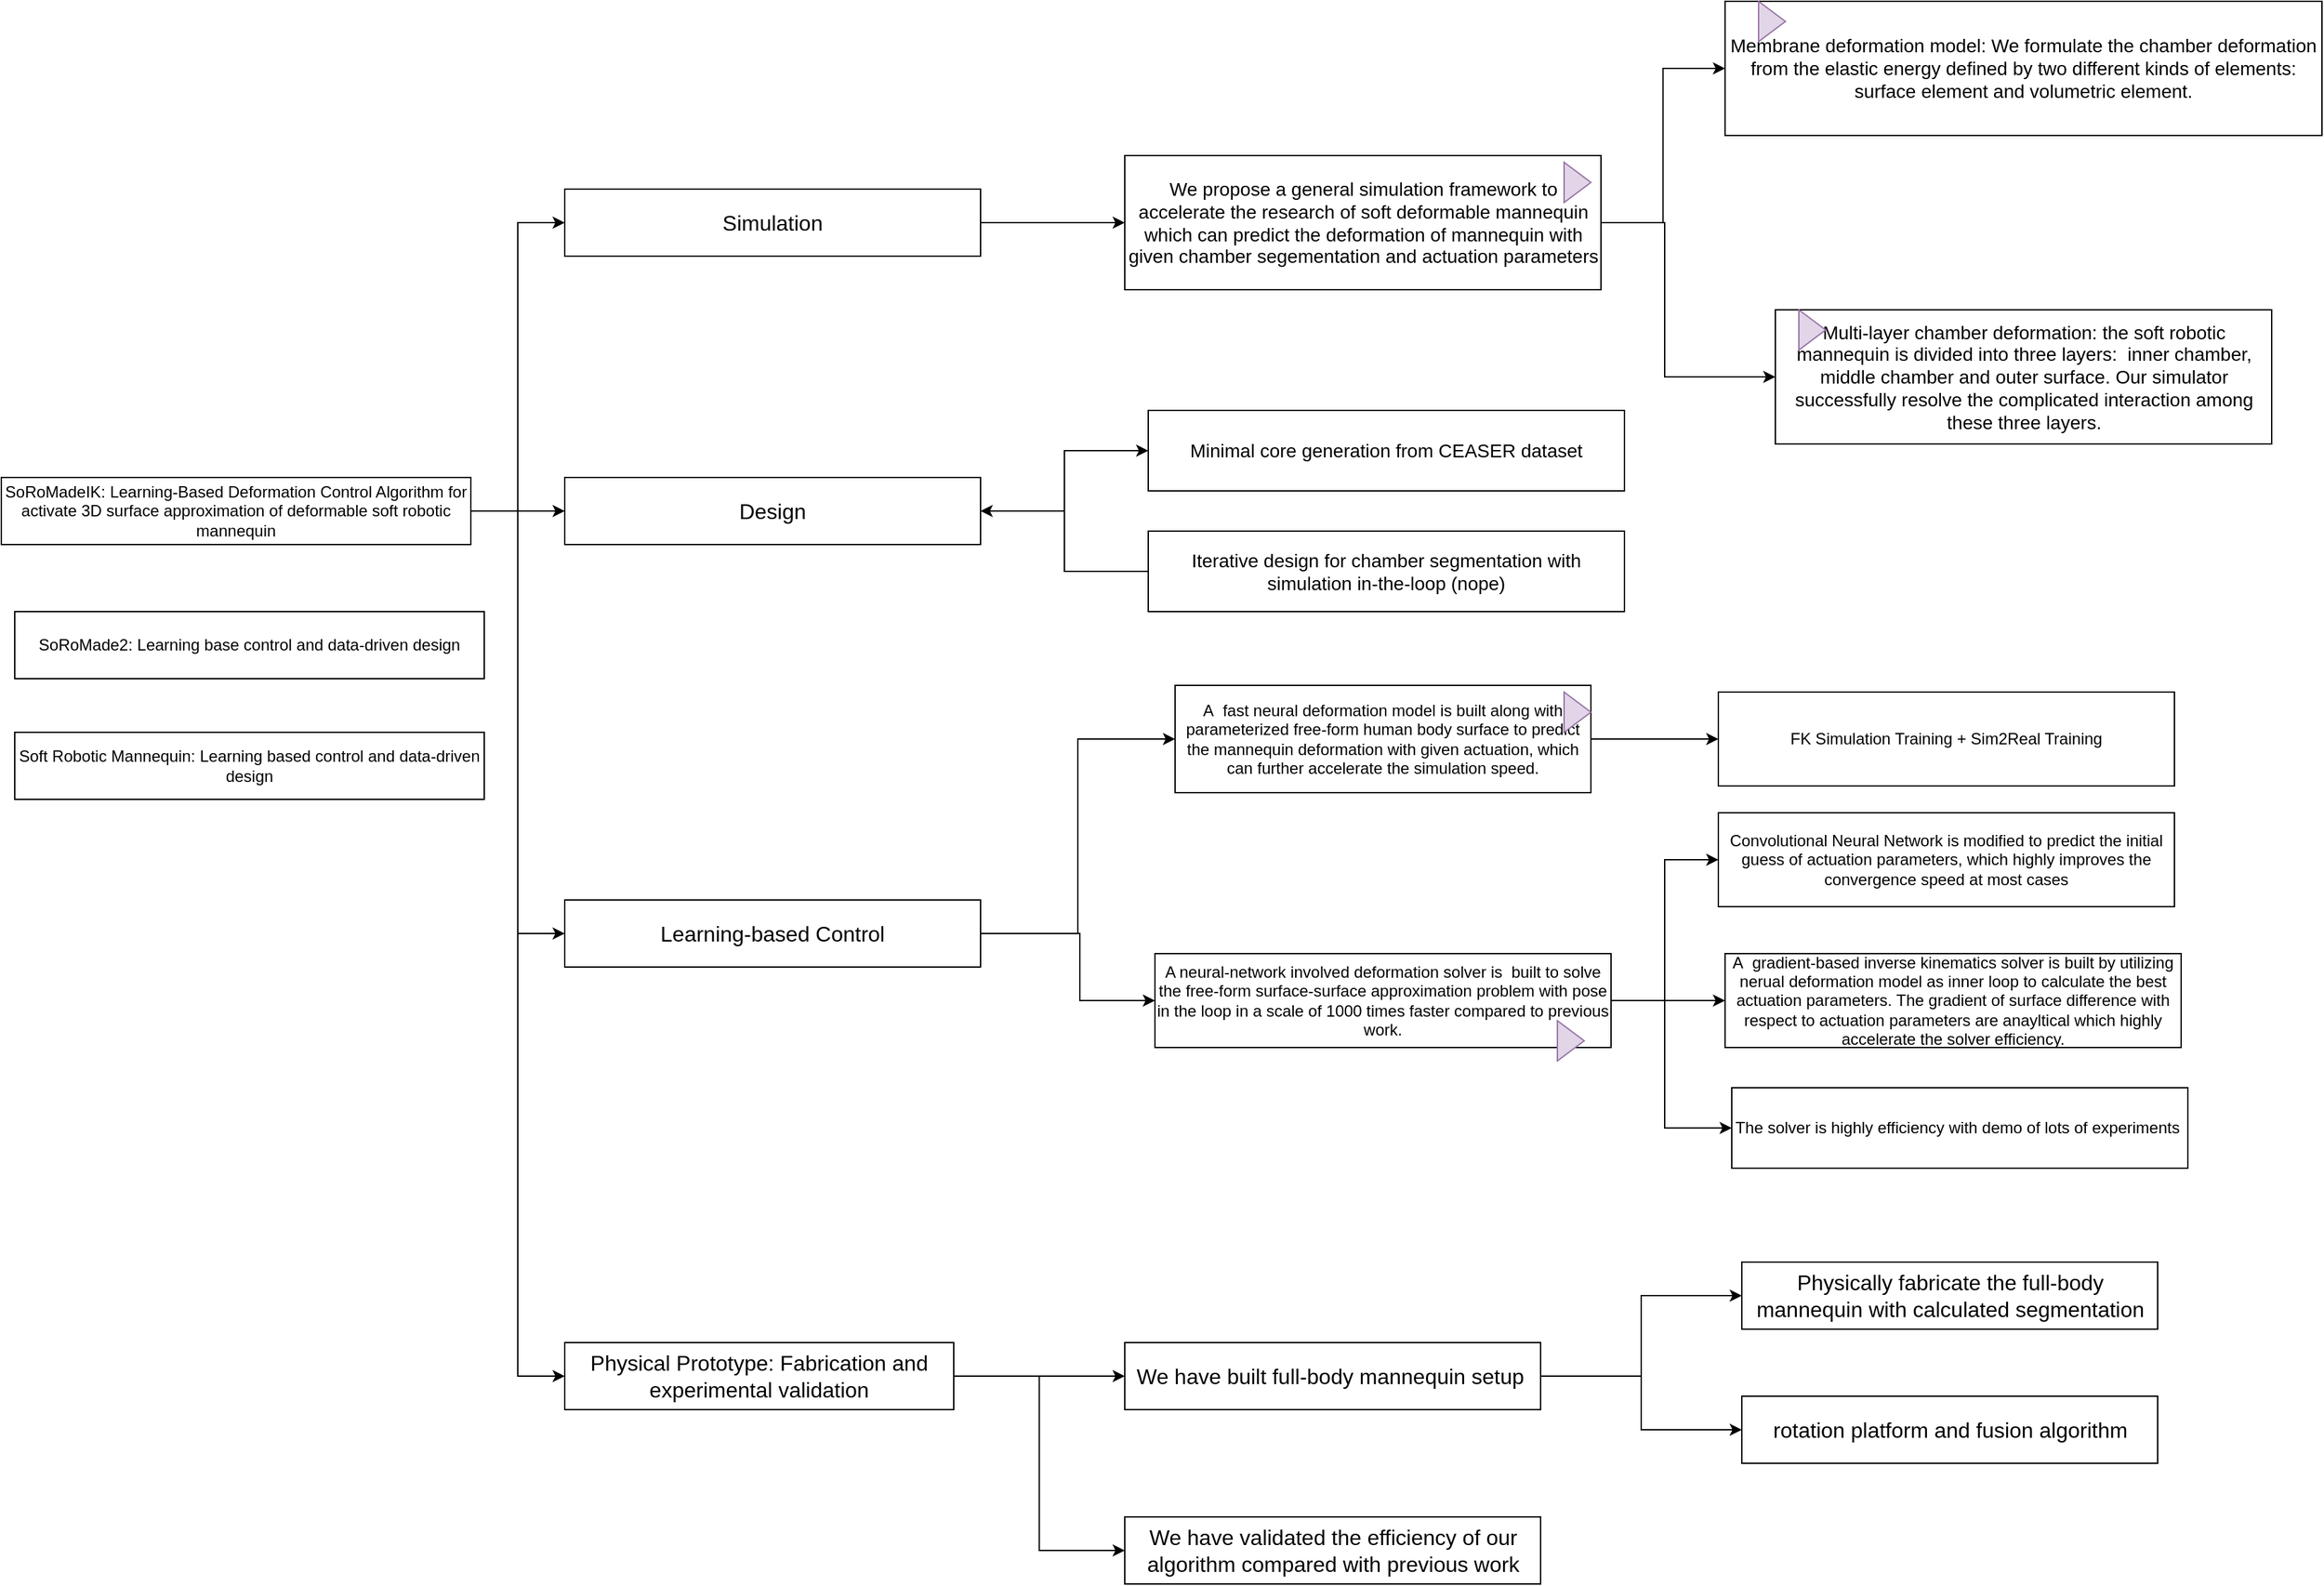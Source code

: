<mxfile version="22.0.0" type="github">
  <diagram id="R2lEEEUBdFMjLlhIrx00" name="Page-1">
    <mxGraphModel dx="1866" dy="591" grid="1" gridSize="10" guides="1" tooltips="1" connect="1" arrows="1" fold="1" page="1" pageScale="1" pageWidth="850" pageHeight="1100" math="0" shadow="0" extFonts="Permanent Marker^https://fonts.googleapis.com/css?family=Permanent+Marker">
      <root>
        <mxCell id="0" />
        <mxCell id="1" parent="0" />
        <mxCell id="LtaQJOezJhxfunnw9k85-10" style="edgeStyle=orthogonalEdgeStyle;rounded=0;orthogonalLoop=1;jettySize=auto;html=1;exitX=1;exitY=0.5;exitDx=0;exitDy=0;entryX=0;entryY=0.5;entryDx=0;entryDy=0;" parent="1" source="LtaQJOezJhxfunnw9k85-1" target="LtaQJOezJhxfunnw9k85-9" edge="1">
          <mxGeometry relative="1" as="geometry" />
        </mxCell>
        <mxCell id="LtaQJOezJhxfunnw9k85-15" style="edgeStyle=orthogonalEdgeStyle;rounded=0;orthogonalLoop=1;jettySize=auto;html=1;exitX=1;exitY=0.5;exitDx=0;exitDy=0;entryX=0;entryY=0.5;entryDx=0;entryDy=0;" parent="1" source="LtaQJOezJhxfunnw9k85-1" target="LtaQJOezJhxfunnw9k85-14" edge="1">
          <mxGeometry relative="1" as="geometry">
            <Array as="points">
              <mxPoint x="375" y="550" />
              <mxPoint x="375" y="865" />
            </Array>
          </mxGeometry>
        </mxCell>
        <mxCell id="LtaQJOezJhxfunnw9k85-35" style="edgeStyle=orthogonalEdgeStyle;rounded=0;orthogonalLoop=1;jettySize=auto;html=1;exitX=1;exitY=0.5;exitDx=0;exitDy=0;entryX=0;entryY=0.5;entryDx=0;entryDy=0;" parent="1" source="LtaQJOezJhxfunnw9k85-1" target="LtaQJOezJhxfunnw9k85-34" edge="1">
          <mxGeometry relative="1" as="geometry" />
        </mxCell>
        <mxCell id="LtaQJOezJhxfunnw9k85-47" style="edgeStyle=orthogonalEdgeStyle;rounded=0;orthogonalLoop=1;jettySize=auto;html=1;exitX=1;exitY=0.5;exitDx=0;exitDy=0;entryX=0;entryY=0.5;entryDx=0;entryDy=0;" parent="1" source="LtaQJOezJhxfunnw9k85-1" target="LtaQJOezJhxfunnw9k85-46" edge="1">
          <mxGeometry relative="1" as="geometry" />
        </mxCell>
        <mxCell id="LtaQJOezJhxfunnw9k85-1" value="SoRoMadeIK: Learning-Based Deformation Control Algorithm for activate 3D surface approximation of deformable soft robotic mannequin" style="rounded=0;whiteSpace=wrap;html=1;" parent="1" vertex="1">
          <mxGeometry x="-10" y="525" width="350" height="50" as="geometry" />
        </mxCell>
        <mxCell id="LtaQJOezJhxfunnw9k85-33" style="edgeStyle=orthogonalEdgeStyle;rounded=0;orthogonalLoop=1;jettySize=auto;html=1;exitX=1;exitY=0.5;exitDx=0;exitDy=0;entryX=0;entryY=0.5;entryDx=0;entryDy=0;" parent="1" source="LtaQJOezJhxfunnw9k85-9" target="LtaQJOezJhxfunnw9k85-32" edge="1">
          <mxGeometry relative="1" as="geometry" />
        </mxCell>
        <mxCell id="LtaQJOezJhxfunnw9k85-9" value="Simulation" style="rounded=0;whiteSpace=wrap;html=1;fontSize=16;" parent="1" vertex="1">
          <mxGeometry x="410" y="310" width="310" height="50" as="geometry" />
        </mxCell>
        <mxCell id="LtaQJOezJhxfunnw9k85-18" style="edgeStyle=orthogonalEdgeStyle;rounded=0;orthogonalLoop=1;jettySize=auto;html=1;exitX=1;exitY=0.5;exitDx=0;exitDy=0;entryX=0;entryY=0.5;entryDx=0;entryDy=0;" parent="1" source="LtaQJOezJhxfunnw9k85-14" target="LtaQJOezJhxfunnw9k85-17" edge="1">
          <mxGeometry relative="1" as="geometry" />
        </mxCell>
        <mxCell id="LtaQJOezJhxfunnw9k85-20" style="edgeStyle=orthogonalEdgeStyle;rounded=0;orthogonalLoop=1;jettySize=auto;html=1;exitX=1;exitY=0.5;exitDx=0;exitDy=0;entryX=0;entryY=0.5;entryDx=0;entryDy=0;" parent="1" source="LtaQJOezJhxfunnw9k85-14" target="LtaQJOezJhxfunnw9k85-19" edge="1">
          <mxGeometry relative="1" as="geometry">
            <Array as="points">
              <mxPoint x="794" y="865" />
              <mxPoint x="794" y="915" />
            </Array>
          </mxGeometry>
        </mxCell>
        <mxCell id="LtaQJOezJhxfunnw9k85-14" value="Learning-based Control" style="rounded=0;whiteSpace=wrap;html=1;fontSize=16;" parent="1" vertex="1">
          <mxGeometry x="410" y="840" width="310" height="50" as="geometry" />
        </mxCell>
        <mxCell id="LtaQJOezJhxfunnw9k85-53" style="edgeStyle=orthogonalEdgeStyle;rounded=0;orthogonalLoop=1;jettySize=auto;html=1;exitX=1;exitY=0.5;exitDx=0;exitDy=0;entryX=0;entryY=0.5;entryDx=0;entryDy=0;" parent="1" source="LtaQJOezJhxfunnw9k85-17" target="LtaQJOezJhxfunnw9k85-52" edge="1">
          <mxGeometry relative="1" as="geometry" />
        </mxCell>
        <mxCell id="LtaQJOezJhxfunnw9k85-17" value="A&amp;nbsp; fast neural deformation model is built along with parameterized free-form human body surface to predict the mannequin deformation with given actuation, which can further accelerate the simulation speed." style="rounded=0;whiteSpace=wrap;html=1;" parent="1" vertex="1">
          <mxGeometry x="865" y="680" width="310" height="80" as="geometry" />
        </mxCell>
        <mxCell id="LtaQJOezJhxfunnw9k85-27" style="edgeStyle=orthogonalEdgeStyle;rounded=0;orthogonalLoop=1;jettySize=auto;html=1;exitX=1;exitY=0.5;exitDx=0;exitDy=0;entryX=0;entryY=0.5;entryDx=0;entryDy=0;" parent="1" source="LtaQJOezJhxfunnw9k85-19" target="LtaQJOezJhxfunnw9k85-26" edge="1">
          <mxGeometry relative="1" as="geometry" />
        </mxCell>
        <mxCell id="LtaQJOezJhxfunnw9k85-29" style="edgeStyle=orthogonalEdgeStyle;rounded=0;orthogonalLoop=1;jettySize=auto;html=1;exitX=1;exitY=0.5;exitDx=0;exitDy=0;entryX=0;entryY=0.5;entryDx=0;entryDy=0;" parent="1" source="LtaQJOezJhxfunnw9k85-19" target="LtaQJOezJhxfunnw9k85-28" edge="1">
          <mxGeometry relative="1" as="geometry" />
        </mxCell>
        <mxCell id="LtaQJOezJhxfunnw9k85-31" style="edgeStyle=orthogonalEdgeStyle;rounded=0;orthogonalLoop=1;jettySize=auto;html=1;exitX=1;exitY=0.5;exitDx=0;exitDy=0;entryX=0;entryY=0.5;entryDx=0;entryDy=0;" parent="1" source="LtaQJOezJhxfunnw9k85-19" target="LtaQJOezJhxfunnw9k85-30" edge="1">
          <mxGeometry relative="1" as="geometry">
            <Array as="points">
              <mxPoint x="1230" y="915" />
              <mxPoint x="1230" y="1010" />
            </Array>
          </mxGeometry>
        </mxCell>
        <mxCell id="LtaQJOezJhxfunnw9k85-19" value="A neural-network involved deformation solver is&amp;nbsp; built to solve the free-form surface-surface approximation problem with pose in the loop in a scale of 1000 times faster compared to previous work." style="rounded=0;whiteSpace=wrap;html=1;" parent="1" vertex="1">
          <mxGeometry x="850" y="880" width="340" height="70" as="geometry" />
        </mxCell>
        <mxCell id="LtaQJOezJhxfunnw9k85-26" value="Convolutional Neural Network is modified to predict the initial guess of actuation parameters, which highly improves the convergence speed at most cases" style="rounded=0;whiteSpace=wrap;html=1;" parent="1" vertex="1">
          <mxGeometry x="1270" y="775" width="340" height="70" as="geometry" />
        </mxCell>
        <mxCell id="LtaQJOezJhxfunnw9k85-28" value="A&amp;nbsp; gradient-based inverse kinematics solver is built by utilizing nerual deformation model as inner loop to calculate the best actuation parameters. The gradient of surface difference with respect to actuation parameters are anayltical which highly accelerate the solver efficiency." style="rounded=0;whiteSpace=wrap;html=1;" parent="1" vertex="1">
          <mxGeometry x="1275" y="880" width="340" height="70" as="geometry" />
        </mxCell>
        <mxCell id="LtaQJOezJhxfunnw9k85-30" value="The solver is highly efficiency with demo of lots of experiments&amp;nbsp;" style="rounded=0;whiteSpace=wrap;html=1;" parent="1" vertex="1">
          <mxGeometry x="1280" y="980" width="340" height="60" as="geometry" />
        </mxCell>
        <mxCell id="LtaQJOezJhxfunnw9k85-36" style="edgeStyle=orthogonalEdgeStyle;rounded=0;orthogonalLoop=1;jettySize=auto;html=1;entryX=0;entryY=0.5;entryDx=0;entryDy=0;" parent="1" source="LtaQJOezJhxfunnw9k85-32" target="LtaQJOezJhxfunnw9k85-37" edge="1">
          <mxGeometry relative="1" as="geometry">
            <mxPoint x="1290" y="210" as="targetPoint" />
          </mxGeometry>
        </mxCell>
        <mxCell id="LtaQJOezJhxfunnw9k85-39" style="edgeStyle=orthogonalEdgeStyle;rounded=0;orthogonalLoop=1;jettySize=auto;html=1;exitX=1;exitY=0.5;exitDx=0;exitDy=0;entryX=0;entryY=0.5;entryDx=0;entryDy=0;" parent="1" source="LtaQJOezJhxfunnw9k85-32" target="LtaQJOezJhxfunnw9k85-38" edge="1">
          <mxGeometry relative="1" as="geometry">
            <Array as="points">
              <mxPoint x="1230" y="335" />
              <mxPoint x="1230" y="450" />
            </Array>
          </mxGeometry>
        </mxCell>
        <mxCell id="LtaQJOezJhxfunnw9k85-32" value="&lt;span style=&quot;font-size: 14px;&quot;&gt;We propose a general simulation framework to accelerate the research of soft deformable mannequin which can predict the deformation of mannequin with given chamber segementation and actuation parameters&lt;/span&gt;" style="rounded=0;whiteSpace=wrap;html=1;" parent="1" vertex="1">
          <mxGeometry x="827.5" y="285" width="355" height="100" as="geometry" />
        </mxCell>
        <mxCell id="LtaQJOezJhxfunnw9k85-42" style="edgeStyle=orthogonalEdgeStyle;rounded=0;orthogonalLoop=1;jettySize=auto;html=1;exitX=1;exitY=0.5;exitDx=0;exitDy=0;entryX=0;entryY=0.5;entryDx=0;entryDy=0;" parent="1" source="LtaQJOezJhxfunnw9k85-34" target="LtaQJOezJhxfunnw9k85-40" edge="1">
          <mxGeometry relative="1" as="geometry">
            <mxPoint x="730" y="575" as="sourcePoint" />
          </mxGeometry>
        </mxCell>
        <mxCell id="LtaQJOezJhxfunnw9k85-34" value="Design" style="rounded=0;whiteSpace=wrap;html=1;fontSize=16;" parent="1" vertex="1">
          <mxGeometry x="410" y="525" width="310" height="50" as="geometry" />
        </mxCell>
        <mxCell id="LtaQJOezJhxfunnw9k85-37" value="&lt;span style=&quot;font-size: 14px;&quot;&gt;Membrane deformation model: We formulate the chamber deformation from the elastic energy defined by two different kinds of elements: surface element and volumetric element.&lt;/span&gt;" style="rounded=0;whiteSpace=wrap;html=1;" parent="1" vertex="1">
          <mxGeometry x="1275" y="170" width="445" height="100" as="geometry" />
        </mxCell>
        <mxCell id="LtaQJOezJhxfunnw9k85-38" value="&lt;font style=&quot;font-size: 14px;&quot;&gt;Multi-layer chamber deformation: the soft robotic mannequin is divided into three layers:&amp;nbsp; inner chamber, middle chamber and&amp;nbsp;outer surface. Our simulator successfully resolve the complicated interaction among these three layers.&lt;/font&gt;" style="rounded=0;whiteSpace=wrap;html=1;" parent="1" vertex="1">
          <mxGeometry x="1312.5" y="400" width="370" height="100" as="geometry" />
        </mxCell>
        <mxCell id="LtaQJOezJhxfunnw9k85-40" value="&lt;span style=&quot;font-size: 14px;&quot;&gt;Minimal core generation from CEASER dataset&lt;/span&gt;" style="rounded=0;whiteSpace=wrap;html=1;" parent="1" vertex="1">
          <mxGeometry x="845" y="475" width="355" height="60" as="geometry" />
        </mxCell>
        <mxCell id="LtaQJOezJhxfunnw9k85-45" style="edgeStyle=orthogonalEdgeStyle;rounded=0;orthogonalLoop=1;jettySize=auto;html=1;exitX=0;exitY=0.5;exitDx=0;exitDy=0;" parent="1" source="LtaQJOezJhxfunnw9k85-43" target="LtaQJOezJhxfunnw9k85-34" edge="1">
          <mxGeometry relative="1" as="geometry" />
        </mxCell>
        <mxCell id="LtaQJOezJhxfunnw9k85-43" value="&lt;span style=&quot;font-size: 14px;&quot;&gt;Iterative design for chamber segmentation with simulation in-the-loop (nope)&lt;/span&gt;" style="rounded=0;whiteSpace=wrap;html=1;" parent="1" vertex="1">
          <mxGeometry x="845" y="565" width="355" height="60" as="geometry" />
        </mxCell>
        <mxCell id="LtaQJOezJhxfunnw9k85-57" style="edgeStyle=orthogonalEdgeStyle;rounded=0;orthogonalLoop=1;jettySize=auto;html=1;entryX=0;entryY=0.5;entryDx=0;entryDy=0;" parent="1" source="LtaQJOezJhxfunnw9k85-46" target="LtaQJOezJhxfunnw9k85-54" edge="1">
          <mxGeometry relative="1" as="geometry" />
        </mxCell>
        <mxCell id="LtaQJOezJhxfunnw9k85-59" style="edgeStyle=orthogonalEdgeStyle;rounded=0;orthogonalLoop=1;jettySize=auto;html=1;exitX=1;exitY=0.5;exitDx=0;exitDy=0;entryX=0;entryY=0.5;entryDx=0;entryDy=0;" parent="1" source="LtaQJOezJhxfunnw9k85-46" target="LtaQJOezJhxfunnw9k85-58" edge="1">
          <mxGeometry relative="1" as="geometry" />
        </mxCell>
        <mxCell id="LtaQJOezJhxfunnw9k85-46" value="Physical Prototype: Fabrication and experimental validation" style="rounded=0;whiteSpace=wrap;html=1;fontSize=16;" parent="1" vertex="1">
          <mxGeometry x="410" y="1170" width="290" height="50" as="geometry" />
        </mxCell>
        <mxCell id="LtaQJOezJhxfunnw9k85-48" value="Physically fabricate the full-body mannequin with calculated segmentation" style="rounded=0;whiteSpace=wrap;html=1;fontSize=16;" parent="1" vertex="1">
          <mxGeometry x="1287.5" y="1110" width="310" height="50" as="geometry" />
        </mxCell>
        <mxCell id="LtaQJOezJhxfunnw9k85-50" value="rotation platform and fusion algorithm" style="rounded=0;whiteSpace=wrap;html=1;fontSize=16;" parent="1" vertex="1">
          <mxGeometry x="1287.5" y="1210" width="310" height="50" as="geometry" />
        </mxCell>
        <mxCell id="LtaQJOezJhxfunnw9k85-52" value="FK Simulation Training + Sim2Real Training" style="rounded=0;whiteSpace=wrap;html=1;" parent="1" vertex="1">
          <mxGeometry x="1270" y="685" width="340" height="70" as="geometry" />
        </mxCell>
        <mxCell id="LtaQJOezJhxfunnw9k85-55" style="edgeStyle=orthogonalEdgeStyle;rounded=0;orthogonalLoop=1;jettySize=auto;html=1;exitX=1;exitY=0.5;exitDx=0;exitDy=0;entryX=0;entryY=0.5;entryDx=0;entryDy=0;" parent="1" source="LtaQJOezJhxfunnw9k85-54" target="LtaQJOezJhxfunnw9k85-48" edge="1">
          <mxGeometry relative="1" as="geometry" />
        </mxCell>
        <mxCell id="LtaQJOezJhxfunnw9k85-56" style="edgeStyle=orthogonalEdgeStyle;rounded=0;orthogonalLoop=1;jettySize=auto;html=1;exitX=1;exitY=0.5;exitDx=0;exitDy=0;entryX=0;entryY=0.5;entryDx=0;entryDy=0;" parent="1" source="LtaQJOezJhxfunnw9k85-54" target="LtaQJOezJhxfunnw9k85-50" edge="1">
          <mxGeometry relative="1" as="geometry" />
        </mxCell>
        <mxCell id="LtaQJOezJhxfunnw9k85-54" value="We have built full-body mannequin setup&amp;nbsp;" style="rounded=0;whiteSpace=wrap;html=1;fontSize=16;" parent="1" vertex="1">
          <mxGeometry x="827.5" y="1170" width="310" height="50" as="geometry" />
        </mxCell>
        <mxCell id="LtaQJOezJhxfunnw9k85-58" value="We have validated the efficiency of our algorithm compared with previous work" style="rounded=0;whiteSpace=wrap;html=1;fontSize=16;" parent="1" vertex="1">
          <mxGeometry x="827.5" y="1300" width="310" height="50" as="geometry" />
        </mxCell>
        <mxCell id="LtaQJOezJhxfunnw9k85-61" value="" style="triangle;whiteSpace=wrap;html=1;fillColor=#e1d5e7;strokeColor=#9673a6;" parent="1" vertex="1">
          <mxGeometry x="1155" y="290" width="20" height="30" as="geometry" />
        </mxCell>
        <mxCell id="LtaQJOezJhxfunnw9k85-62" value="" style="triangle;whiteSpace=wrap;html=1;fillColor=#e1d5e7;strokeColor=#9673a6;" parent="1" vertex="1">
          <mxGeometry x="1330" y="400" width="20" height="30" as="geometry" />
        </mxCell>
        <mxCell id="LtaQJOezJhxfunnw9k85-63" value="" style="triangle;whiteSpace=wrap;html=1;fillColor=#e1d5e7;strokeColor=#9673a6;" parent="1" vertex="1">
          <mxGeometry x="1300" y="170" width="20" height="30" as="geometry" />
        </mxCell>
        <mxCell id="LtaQJOezJhxfunnw9k85-64" value="" style="triangle;whiteSpace=wrap;html=1;fillColor=#e1d5e7;strokeColor=#9673a6;" parent="1" vertex="1">
          <mxGeometry x="1155" y="685" width="20" height="30" as="geometry" />
        </mxCell>
        <mxCell id="LtaQJOezJhxfunnw9k85-65" value="" style="triangle;whiteSpace=wrap;html=1;fillColor=#e1d5e7;strokeColor=#9673a6;" parent="1" vertex="1">
          <mxGeometry x="1150" y="930" width="20" height="30" as="geometry" />
        </mxCell>
        <mxCell id="aoyRvLGylzhSYdc7Ab4o-1" value="SoRoMade2: Learning base control and data-driven design" style="rounded=0;whiteSpace=wrap;html=1;" vertex="1" parent="1">
          <mxGeometry y="625" width="350" height="50" as="geometry" />
        </mxCell>
        <mxCell id="aoyRvLGylzhSYdc7Ab4o-2" value="Soft Robotic Mannequin: Learning based control and data-driven design" style="rounded=0;whiteSpace=wrap;html=1;" vertex="1" parent="1">
          <mxGeometry y="715" width="350" height="50" as="geometry" />
        </mxCell>
      </root>
    </mxGraphModel>
  </diagram>
</mxfile>
